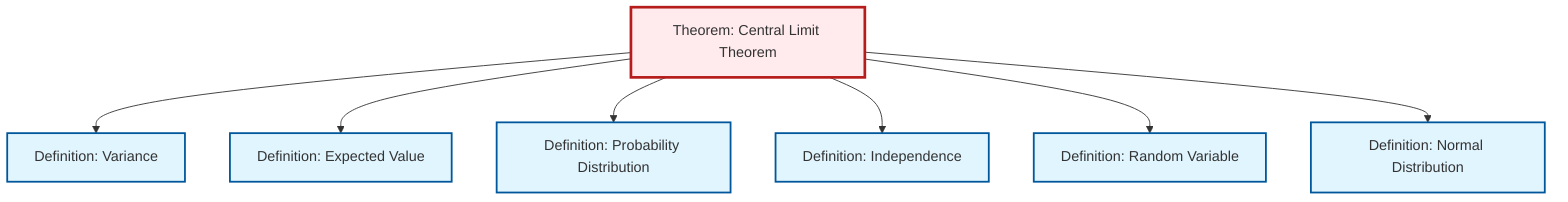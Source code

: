 graph TD
    classDef definition fill:#e1f5fe,stroke:#01579b,stroke-width:2px
    classDef theorem fill:#f3e5f5,stroke:#4a148c,stroke-width:2px
    classDef axiom fill:#fff3e0,stroke:#e65100,stroke-width:2px
    classDef example fill:#e8f5e9,stroke:#1b5e20,stroke-width:2px
    classDef current fill:#ffebee,stroke:#b71c1c,stroke-width:3px
    def-probability-distribution["Definition: Probability Distribution"]:::definition
    thm-central-limit["Theorem: Central Limit Theorem"]:::theorem
    def-variance["Definition: Variance"]:::definition
    def-random-variable["Definition: Random Variable"]:::definition
    def-normal-distribution["Definition: Normal Distribution"]:::definition
    def-expectation["Definition: Expected Value"]:::definition
    def-independence["Definition: Independence"]:::definition
    thm-central-limit --> def-variance
    thm-central-limit --> def-expectation
    thm-central-limit --> def-probability-distribution
    thm-central-limit --> def-independence
    thm-central-limit --> def-random-variable
    thm-central-limit --> def-normal-distribution
    class thm-central-limit current